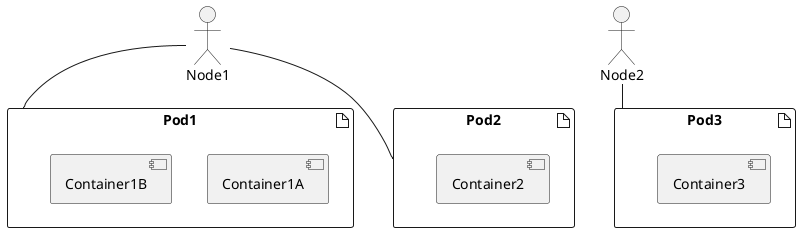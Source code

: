 @startuml Test Diagram
actor Node1
actor Node2

artifact Pod1 {
  component [Container1A]
  component [Container1B]
}

artifact Pod2 {
  component [Container2]
}

artifact Pod3 {
  component [Container3]
}

Node1 -- Pod2
Node1 -- Pod1
Node2 -- Pod3
@enduml